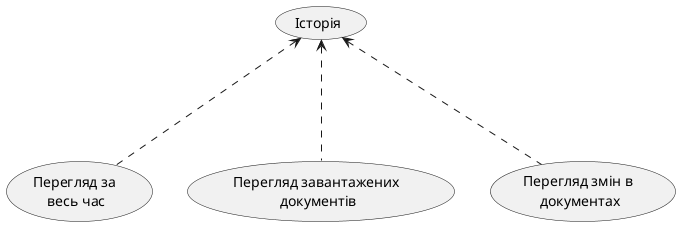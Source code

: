 @startuml

(Історія)<...(Перегляд за \nвесь час)
(Історія)<...(Перегляд завантажених \nдокументів)
(Історія)<...(Перегляд змін в \nдокументах)

@endum
